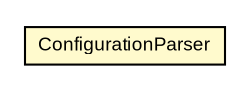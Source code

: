 #!/usr/local/bin/dot
#
# Class diagram 
# Generated by UMLGraph version R5_6-24-gf6e263 (http://www.umlgraph.org/)
#

digraph G {
	edge [fontname="arial",fontsize=10,labelfontname="arial",labelfontsize=10];
	node [fontname="arial",fontsize=10,shape=plaintext];
	nodesep=0.25;
	ranksep=0.5;
	// com.google.code.play.ConfigurationParser
	c598 [label=<<table title="com.google.code.play.ConfigurationParser" border="0" cellborder="1" cellspacing="0" cellpadding="2" port="p" bgcolor="lemonChiffon" href="./ConfigurationParser.html">
		<tr><td><table border="0" cellspacing="0" cellpadding="1">
<tr><td align="center" balign="center"> ConfigurationParser </td></tr>
		</table></td></tr>
		</table>>, URL="./ConfigurationParser.html", fontname="arial", fontcolor="black", fontsize=9.0];
}


